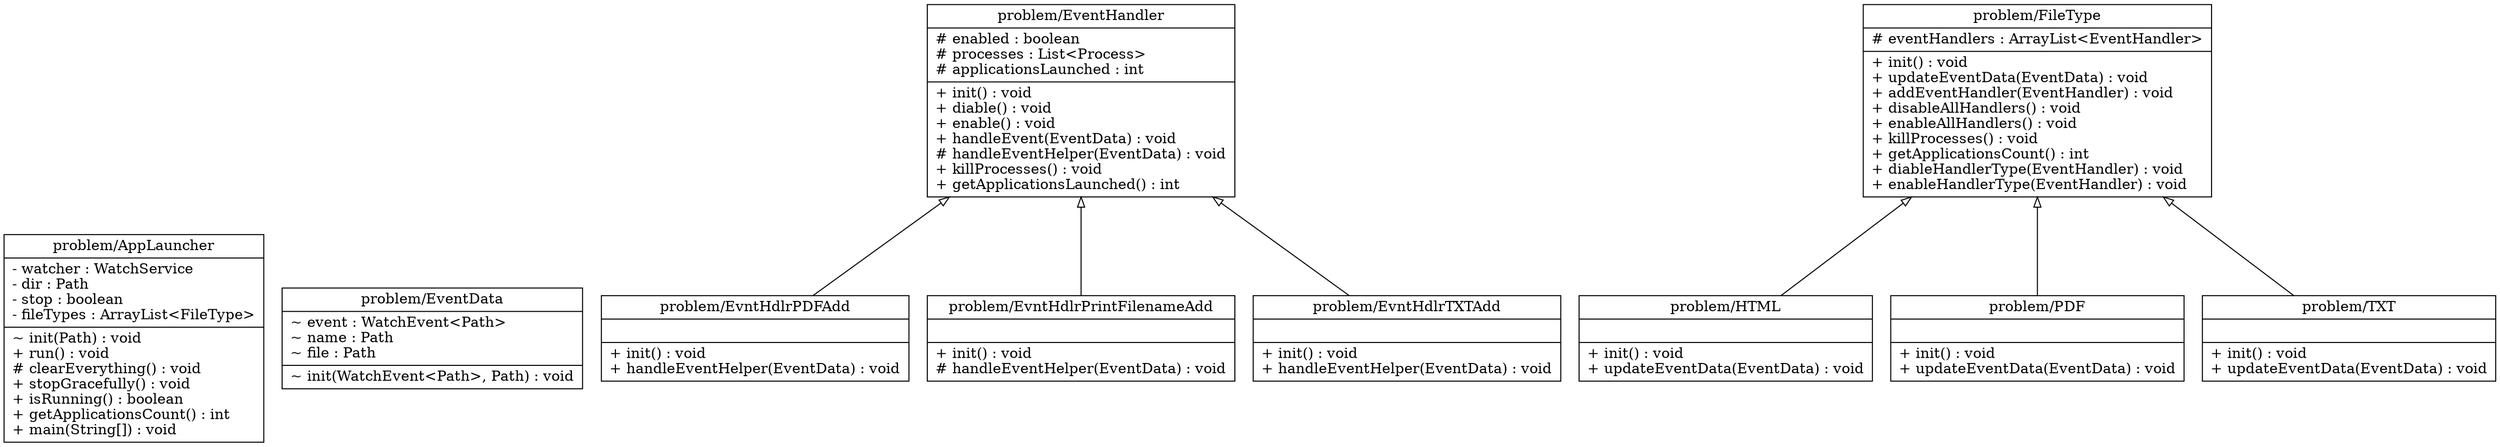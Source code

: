 digraph "Test_UML"{
	rankdir = BT
	"problem/AppLauncher" [
	shape = "record",
	label = "{problem/AppLauncher|- watcher : WatchService\l- dir : Path\l- stop : boolean\l- fileTypes : ArrayList\<FileType\>\l|~ init(Path) : void\l+ run() : void\l# clearEverything() : void\l+ stopGracefully() : void\l+ isRunning() : boolean\l+ getApplicationsCount() : int\l+ main(String[]) : void\l}"
];
	"problem/EventData" [
	shape = "record",
	label = "{problem/EventData|~ event : WatchEvent\<Path\>\l~ name : Path\l~ file : Path\l|~ init(WatchEvent\<Path\>, Path) : void\l}"
];
	"problem/EventHandler" [
	shape = "record",
	label = "{problem/EventHandler|# enabled : boolean\l# processes : List\<Process\>\l# applicationsLaunched : int\l|+ init() : void\l+ diable() : void\l+ enable() : void\l+ handleEvent(EventData) : void\l# handleEventHelper(EventData) : void\l+ killProcesses() : void\l+ getApplicationsLaunched() : int\l}"
];
	"problem/EvntHdlrPDFAdd" [
	shape = "record",
	label = "{problem/EvntHdlrPDFAdd||+ init() : void\l+ handleEventHelper(EventData) : void\l}"
];
	"problem/EvntHdlrPrintFilenameAdd" [
	shape = "record",
	label = "{problem/EvntHdlrPrintFilenameAdd||+ init() : void\l# handleEventHelper(EventData) : void\l}"
];
	"problem/EvntHdlrTXTAdd" [
	shape = "record",
	label = "{problem/EvntHdlrTXTAdd||+ init() : void\l+ handleEventHelper(EventData) : void\l}"
];
	"problem/FileType" [
	shape = "record",
	label = "{problem/FileType|# eventHandlers : ArrayList\<EventHandler\>\l|+ init() : void\l+ updateEventData(EventData) : void\l+ addEventHandler(EventHandler) : void\l+ disableAllHandlers() : void\l+ enableAllHandlers() : void\l+ killProcesses() : void\l+ getApplicationsCount() : int\l+ diableHandlerType(EventHandler) : void\l+ enableHandlerType(EventHandler) : void\l}"
];
	"problem/HTML" [
	shape = "record",
	label = "{problem/HTML||+ init() : void\l+ updateEventData(EventData) : void\l}"
];
	"problem/PDF" [
	shape = "record",
	label = "{problem/PDF||+ init() : void\l+ updateEventData(EventData) : void\l}"
];
	"problem/TXT" [
	shape = "record",
	label = "{problem/TXT||+ init() : void\l+ updateEventData(EventData) : void\l}"
];
"problem/EvntHdlrPDFAdd" -> "problem/EventHandler" [arrowhead="onormal", style=""];
"problem/EvntHdlrPrintFilenameAdd" -> "problem/EventHandler" [arrowhead="onormal", style=""];
"problem/EvntHdlrTXTAdd" -> "problem/EventHandler" [arrowhead="onormal", style=""];
"problem/HTML" -> "problem/FileType" [arrowhead="onormal", style=""];
"problem/PDF" -> "problem/FileType" [arrowhead="onormal", style=""];
"problem/TXT" -> "problem/FileType" [arrowhead="onormal", style=""];

}

